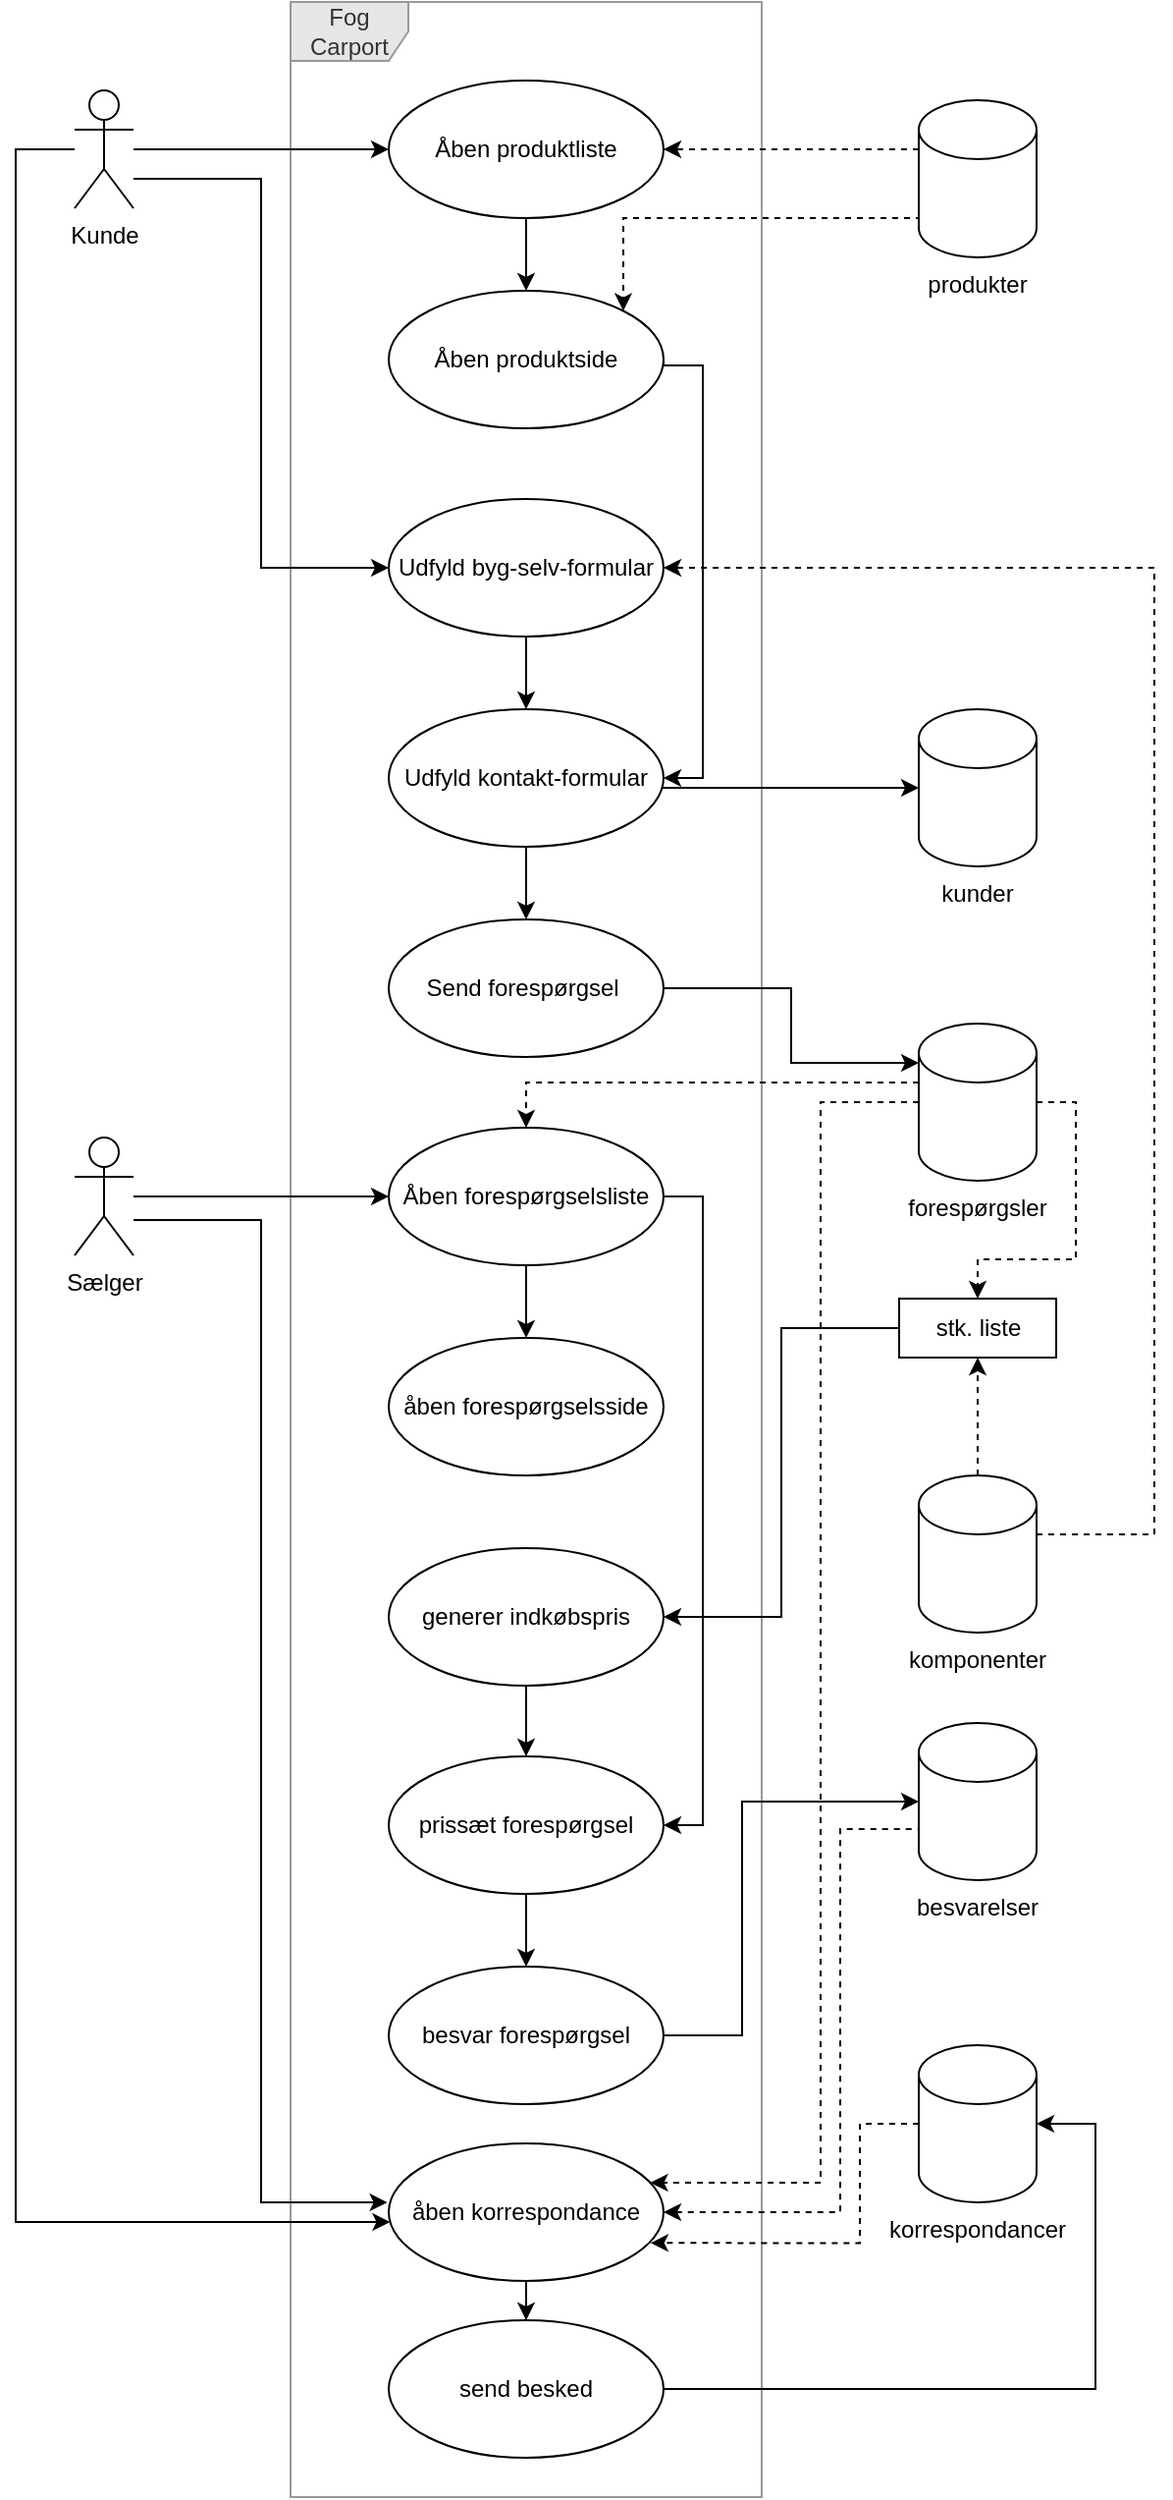 <mxfile version="14.6.9" type="github">
  <diagram id="wZZTaFHOi4w8uRhWg7vS" name="Page-1">
    <mxGraphModel dx="1021" dy="507" grid="1" gridSize="10" guides="1" tooltips="1" connect="1" arrows="1" fold="1" page="1" pageScale="1" pageWidth="827" pageHeight="1169" math="0" shadow="0">
      <root>
        <mxCell id="0" />
        <mxCell id="1" parent="0" />
        <mxCell id="F2Fw5TR-QIczD_EfWVpS-1" value="&lt;span style=&quot;text-align: left&quot;&gt;Fog Carport&lt;/span&gt;" style="shape=umlFrame;whiteSpace=wrap;html=1;fontColor=#333333;fillColor=#E6E6E6;strokeColor=#999999;" vertex="1" parent="1">
          <mxGeometry x="240" y="40" width="240" height="1270" as="geometry" />
        </mxCell>
        <mxCell id="F2Fw5TR-QIczD_EfWVpS-2" style="edgeStyle=orthogonalEdgeStyle;rounded=0;orthogonalLoop=1;jettySize=auto;html=1;" edge="1" parent="1" source="F2Fw5TR-QIczD_EfWVpS-3" target="F2Fw5TR-QIczD_EfWVpS-9">
          <mxGeometry relative="1" as="geometry" />
        </mxCell>
        <mxCell id="F2Fw5TR-QIczD_EfWVpS-3" value="Åben produktliste" style="ellipse;whiteSpace=wrap;html=1;" vertex="1" parent="1">
          <mxGeometry x="290" y="80" width="140" height="70" as="geometry" />
        </mxCell>
        <mxCell id="F2Fw5TR-QIczD_EfWVpS-4" style="edgeStyle=orthogonalEdgeStyle;rounded=0;orthogonalLoop=1;jettySize=auto;html=1;" edge="1" parent="1" source="F2Fw5TR-QIczD_EfWVpS-7" target="F2Fw5TR-QIczD_EfWVpS-3">
          <mxGeometry relative="1" as="geometry" />
        </mxCell>
        <mxCell id="F2Fw5TR-QIczD_EfWVpS-5" style="edgeStyle=orthogonalEdgeStyle;rounded=0;orthogonalLoop=1;jettySize=auto;html=1;entryX=0;entryY=0.5;entryDx=0;entryDy=0;" edge="1" parent="1" source="F2Fw5TR-QIczD_EfWVpS-7" target="F2Fw5TR-QIczD_EfWVpS-11">
          <mxGeometry relative="1" as="geometry">
            <Array as="points">
              <mxPoint x="225" y="130" />
              <mxPoint x="225" y="328" />
            </Array>
          </mxGeometry>
        </mxCell>
        <mxCell id="F2Fw5TR-QIczD_EfWVpS-6" style="edgeStyle=orthogonalEdgeStyle;rounded=0;orthogonalLoop=1;jettySize=auto;html=1;" edge="1" parent="1" source="F2Fw5TR-QIczD_EfWVpS-7" target="F2Fw5TR-QIczD_EfWVpS-55">
          <mxGeometry relative="1" as="geometry">
            <Array as="points">
              <mxPoint x="100" y="115" />
              <mxPoint x="100" y="1170" />
            </Array>
          </mxGeometry>
        </mxCell>
        <mxCell id="F2Fw5TR-QIczD_EfWVpS-7" value="Kunde" style="shape=umlActor;verticalLabelPosition=bottom;verticalAlign=top;html=1;" vertex="1" parent="1">
          <mxGeometry x="130" y="85" width="30" height="60" as="geometry" />
        </mxCell>
        <mxCell id="F2Fw5TR-QIczD_EfWVpS-8" style="edgeStyle=orthogonalEdgeStyle;rounded=0;orthogonalLoop=1;jettySize=auto;html=1;entryX=1;entryY=0.5;entryDx=0;entryDy=0;exitX=1;exitY=0.5;exitDx=0;exitDy=0;" edge="1" parent="1" source="F2Fw5TR-QIczD_EfWVpS-9" target="F2Fw5TR-QIczD_EfWVpS-14">
          <mxGeometry relative="1" as="geometry">
            <Array as="points">
              <mxPoint x="430" y="225" />
              <mxPoint x="450" y="225" />
              <mxPoint x="450" y="435" />
            </Array>
          </mxGeometry>
        </mxCell>
        <mxCell id="F2Fw5TR-QIczD_EfWVpS-9" value="Åben produktside" style="ellipse;whiteSpace=wrap;html=1;" vertex="1" parent="1">
          <mxGeometry x="290" y="187" width="140" height="70" as="geometry" />
        </mxCell>
        <mxCell id="F2Fw5TR-QIczD_EfWVpS-10" style="edgeStyle=orthogonalEdgeStyle;rounded=0;orthogonalLoop=1;jettySize=auto;html=1;" edge="1" parent="1" source="F2Fw5TR-QIczD_EfWVpS-11" target="F2Fw5TR-QIczD_EfWVpS-14">
          <mxGeometry relative="1" as="geometry" />
        </mxCell>
        <mxCell id="F2Fw5TR-QIczD_EfWVpS-11" value="Udfyld byg-selv-formular" style="ellipse;whiteSpace=wrap;html=1;" vertex="1" parent="1">
          <mxGeometry x="290" y="293" width="140" height="70" as="geometry" />
        </mxCell>
        <mxCell id="F2Fw5TR-QIczD_EfWVpS-12" style="edgeStyle=orthogonalEdgeStyle;rounded=0;orthogonalLoop=1;jettySize=auto;html=1;" edge="1" parent="1" source="F2Fw5TR-QIczD_EfWVpS-14" target="F2Fw5TR-QIczD_EfWVpS-16">
          <mxGeometry relative="1" as="geometry" />
        </mxCell>
        <mxCell id="F2Fw5TR-QIczD_EfWVpS-13" style="edgeStyle=orthogonalEdgeStyle;rounded=0;orthogonalLoop=1;jettySize=auto;html=1;" edge="1" parent="1" source="F2Fw5TR-QIczD_EfWVpS-14" target="F2Fw5TR-QIczD_EfWVpS-37">
          <mxGeometry relative="1" as="geometry">
            <Array as="points">
              <mxPoint x="460" y="440" />
              <mxPoint x="460" y="440" />
            </Array>
          </mxGeometry>
        </mxCell>
        <mxCell id="F2Fw5TR-QIczD_EfWVpS-14" value="Udfyld kontakt-formular" style="ellipse;whiteSpace=wrap;html=1;" vertex="1" parent="1">
          <mxGeometry x="290" y="400" width="140" height="70" as="geometry" />
        </mxCell>
        <mxCell id="F2Fw5TR-QIczD_EfWVpS-15" style="edgeStyle=orthogonalEdgeStyle;rounded=0;orthogonalLoop=1;jettySize=auto;html=1;" edge="1" parent="1" source="F2Fw5TR-QIczD_EfWVpS-16" target="F2Fw5TR-QIczD_EfWVpS-34">
          <mxGeometry relative="1" as="geometry">
            <Array as="points">
              <mxPoint x="495" y="542" />
              <mxPoint x="495" y="580" />
            </Array>
          </mxGeometry>
        </mxCell>
        <mxCell id="F2Fw5TR-QIczD_EfWVpS-16" value="Send forespørgsel&amp;nbsp;" style="ellipse;whiteSpace=wrap;html=1;" vertex="1" parent="1">
          <mxGeometry x="290" y="507" width="140" height="70" as="geometry" />
        </mxCell>
        <mxCell id="F2Fw5TR-QIczD_EfWVpS-17" style="edgeStyle=orthogonalEdgeStyle;rounded=0;orthogonalLoop=1;jettySize=auto;html=1;" edge="1" parent="1" source="F2Fw5TR-QIczD_EfWVpS-19" target="F2Fw5TR-QIczD_EfWVpS-23">
          <mxGeometry relative="1" as="geometry" />
        </mxCell>
        <mxCell id="F2Fw5TR-QIczD_EfWVpS-18" style="edgeStyle=orthogonalEdgeStyle;rounded=0;orthogonalLoop=1;jettySize=auto;html=1;entryX=1;entryY=0.5;entryDx=0;entryDy=0;" edge="1" parent="1" source="F2Fw5TR-QIczD_EfWVpS-19" target="F2Fw5TR-QIczD_EfWVpS-27">
          <mxGeometry relative="1" as="geometry">
            <Array as="points">
              <mxPoint x="450" y="648" />
              <mxPoint x="450" y="968" />
            </Array>
          </mxGeometry>
        </mxCell>
        <mxCell id="F2Fw5TR-QIczD_EfWVpS-19" value="Åben forespørgselsliste" style="ellipse;whiteSpace=wrap;html=1;" vertex="1" parent="1">
          <mxGeometry x="290" y="613" width="140" height="70" as="geometry" />
        </mxCell>
        <mxCell id="F2Fw5TR-QIczD_EfWVpS-20" style="edgeStyle=orthogonalEdgeStyle;rounded=0;orthogonalLoop=1;jettySize=auto;html=1;" edge="1" parent="1" source="F2Fw5TR-QIczD_EfWVpS-22" target="F2Fw5TR-QIczD_EfWVpS-19">
          <mxGeometry relative="1" as="geometry" />
        </mxCell>
        <mxCell id="F2Fw5TR-QIczD_EfWVpS-21" style="edgeStyle=orthogonalEdgeStyle;rounded=0;orthogonalLoop=1;jettySize=auto;html=1;entryX=-0.005;entryY=0.417;entryDx=0;entryDy=0;entryPerimeter=0;" edge="1" parent="1" source="F2Fw5TR-QIczD_EfWVpS-22" target="F2Fw5TR-QIczD_EfWVpS-55">
          <mxGeometry relative="1" as="geometry">
            <Array as="points">
              <mxPoint x="225" y="660" />
              <mxPoint x="225" y="1160" />
              <mxPoint x="289" y="1160" />
            </Array>
          </mxGeometry>
        </mxCell>
        <mxCell id="F2Fw5TR-QIczD_EfWVpS-22" value="Sælger" style="shape=umlActor;verticalLabelPosition=bottom;verticalAlign=top;html=1;" vertex="1" parent="1">
          <mxGeometry x="130" y="618" width="30" height="60" as="geometry" />
        </mxCell>
        <mxCell id="F2Fw5TR-QIczD_EfWVpS-23" value="åben forespørgselsside" style="ellipse;whiteSpace=wrap;html=1;" vertex="1" parent="1">
          <mxGeometry x="290" y="720" width="140" height="70" as="geometry" />
        </mxCell>
        <mxCell id="F2Fw5TR-QIczD_EfWVpS-24" style="edgeStyle=orthogonalEdgeStyle;rounded=0;orthogonalLoop=1;jettySize=auto;html=1;entryX=0.5;entryY=0;entryDx=0;entryDy=0;" edge="1" parent="1" source="F2Fw5TR-QIczD_EfWVpS-25" target="F2Fw5TR-QIczD_EfWVpS-27">
          <mxGeometry relative="1" as="geometry" />
        </mxCell>
        <mxCell id="F2Fw5TR-QIczD_EfWVpS-25" value="generer indkøbspris" style="ellipse;whiteSpace=wrap;html=1;" vertex="1" parent="1">
          <mxGeometry x="290" y="827" width="140" height="70" as="geometry" />
        </mxCell>
        <mxCell id="F2Fw5TR-QIczD_EfWVpS-26" style="edgeStyle=orthogonalEdgeStyle;rounded=0;orthogonalLoop=1;jettySize=auto;html=1;" edge="1" parent="1" source="F2Fw5TR-QIczD_EfWVpS-27" target="F2Fw5TR-QIczD_EfWVpS-29">
          <mxGeometry relative="1" as="geometry" />
        </mxCell>
        <mxCell id="F2Fw5TR-QIczD_EfWVpS-27" value="prissæt forespørgsel" style="ellipse;whiteSpace=wrap;html=1;" vertex="1" parent="1">
          <mxGeometry x="290" y="933" width="140" height="70" as="geometry" />
        </mxCell>
        <mxCell id="F2Fw5TR-QIczD_EfWVpS-28" style="edgeStyle=orthogonalEdgeStyle;rounded=0;orthogonalLoop=1;jettySize=auto;html=1;entryX=0;entryY=0.5;entryDx=0;entryDy=0;entryPerimeter=0;" edge="1" parent="1" source="F2Fw5TR-QIczD_EfWVpS-29" target="F2Fw5TR-QIczD_EfWVpS-51">
          <mxGeometry relative="1" as="geometry">
            <Array as="points">
              <mxPoint x="470" y="1075" />
              <mxPoint x="470" y="956" />
            </Array>
          </mxGeometry>
        </mxCell>
        <mxCell id="F2Fw5TR-QIczD_EfWVpS-29" value="besvar forespørgsel" style="ellipse;whiteSpace=wrap;html=1;" vertex="1" parent="1">
          <mxGeometry x="290" y="1040" width="140" height="70" as="geometry" />
        </mxCell>
        <mxCell id="F2Fw5TR-QIczD_EfWVpS-30" value="" style="group" vertex="1" connectable="0" parent="1">
          <mxGeometry x="560" y="790" width="60" height="104" as="geometry" />
        </mxCell>
        <mxCell id="F2Fw5TR-QIczD_EfWVpS-31" value="" style="shape=cylinder3;whiteSpace=wrap;html=1;boundedLbl=1;backgroundOutline=1;size=15;" vertex="1" parent="F2Fw5TR-QIczD_EfWVpS-30">
          <mxGeometry width="60" height="80" as="geometry" />
        </mxCell>
        <mxCell id="F2Fw5TR-QIczD_EfWVpS-32" value="komponenter" style="text;html=1;strokeColor=none;fillColor=none;align=center;verticalAlign=middle;whiteSpace=wrap;rounded=0;" vertex="1" parent="F2Fw5TR-QIczD_EfWVpS-30">
          <mxGeometry x="10" y="84" width="40" height="20" as="geometry" />
        </mxCell>
        <mxCell id="F2Fw5TR-QIczD_EfWVpS-33" value="" style="group" vertex="1" connectable="0" parent="1">
          <mxGeometry x="560" y="560" width="60" height="104" as="geometry" />
        </mxCell>
        <mxCell id="F2Fw5TR-QIczD_EfWVpS-34" value="" style="shape=cylinder3;whiteSpace=wrap;html=1;boundedLbl=1;backgroundOutline=1;size=15;" vertex="1" parent="F2Fw5TR-QIczD_EfWVpS-33">
          <mxGeometry width="60" height="80" as="geometry" />
        </mxCell>
        <mxCell id="F2Fw5TR-QIczD_EfWVpS-35" value="forespørgsler" style="text;html=1;strokeColor=none;fillColor=none;align=center;verticalAlign=middle;whiteSpace=wrap;rounded=0;" vertex="1" parent="F2Fw5TR-QIczD_EfWVpS-33">
          <mxGeometry x="10" y="84" width="40" height="20" as="geometry" />
        </mxCell>
        <mxCell id="F2Fw5TR-QIczD_EfWVpS-36" value="" style="group" vertex="1" connectable="0" parent="1">
          <mxGeometry x="560" y="400" width="60" height="104" as="geometry" />
        </mxCell>
        <mxCell id="F2Fw5TR-QIczD_EfWVpS-37" value="" style="shape=cylinder3;whiteSpace=wrap;html=1;boundedLbl=1;backgroundOutline=1;size=15;" vertex="1" parent="F2Fw5TR-QIczD_EfWVpS-36">
          <mxGeometry width="60" height="80" as="geometry" />
        </mxCell>
        <mxCell id="F2Fw5TR-QIczD_EfWVpS-38" value="kunder" style="text;html=1;strokeColor=none;fillColor=none;align=center;verticalAlign=middle;whiteSpace=wrap;rounded=0;" vertex="1" parent="F2Fw5TR-QIczD_EfWVpS-36">
          <mxGeometry x="10" y="84" width="40" height="20" as="geometry" />
        </mxCell>
        <mxCell id="F2Fw5TR-QIczD_EfWVpS-39" style="edgeStyle=orthogonalEdgeStyle;rounded=0;orthogonalLoop=1;jettySize=auto;html=1;entryX=0.5;entryY=0;entryDx=0;entryDy=0;dashed=1;" edge="1" parent="1" source="F2Fw5TR-QIczD_EfWVpS-34" target="F2Fw5TR-QIczD_EfWVpS-19">
          <mxGeometry relative="1" as="geometry">
            <Array as="points">
              <mxPoint x="360" y="590" />
            </Array>
          </mxGeometry>
        </mxCell>
        <mxCell id="F2Fw5TR-QIczD_EfWVpS-40" style="edgeStyle=orthogonalEdgeStyle;rounded=0;orthogonalLoop=1;jettySize=auto;html=1;entryX=1;entryY=0.5;entryDx=0;entryDy=0;" edge="1" parent="1" source="F2Fw5TR-QIczD_EfWVpS-41" target="F2Fw5TR-QIczD_EfWVpS-25">
          <mxGeometry relative="1" as="geometry" />
        </mxCell>
        <mxCell id="F2Fw5TR-QIczD_EfWVpS-41" value="stk. liste" style="html=1;" vertex="1" parent="1">
          <mxGeometry x="550" y="700" width="80" height="30" as="geometry" />
        </mxCell>
        <mxCell id="F2Fw5TR-QIczD_EfWVpS-42" style="edgeStyle=orthogonalEdgeStyle;rounded=0;orthogonalLoop=1;jettySize=auto;html=1;entryX=1;entryY=0.5;entryDx=0;entryDy=0;dashed=1;" edge="1" parent="1" source="F2Fw5TR-QIczD_EfWVpS-31" target="F2Fw5TR-QIczD_EfWVpS-11">
          <mxGeometry relative="1" as="geometry">
            <Array as="points">
              <mxPoint x="680" y="820" />
              <mxPoint x="680" y="328" />
            </Array>
          </mxGeometry>
        </mxCell>
        <mxCell id="F2Fw5TR-QIczD_EfWVpS-43" value="" style="group" vertex="1" connectable="0" parent="1">
          <mxGeometry x="560" y="90" width="60" height="104" as="geometry" />
        </mxCell>
        <mxCell id="F2Fw5TR-QIczD_EfWVpS-44" value="" style="shape=cylinder3;whiteSpace=wrap;html=1;boundedLbl=1;backgroundOutline=1;size=15;" vertex="1" parent="F2Fw5TR-QIczD_EfWVpS-43">
          <mxGeometry width="60" height="80" as="geometry" />
        </mxCell>
        <mxCell id="F2Fw5TR-QIczD_EfWVpS-45" value="produkter" style="text;html=1;strokeColor=none;fillColor=none;align=center;verticalAlign=middle;whiteSpace=wrap;rounded=0;" vertex="1" parent="F2Fw5TR-QIczD_EfWVpS-43">
          <mxGeometry x="10" y="84" width="40" height="20" as="geometry" />
        </mxCell>
        <mxCell id="F2Fw5TR-QIczD_EfWVpS-46" style="edgeStyle=orthogonalEdgeStyle;rounded=0;orthogonalLoop=1;jettySize=auto;html=1;entryX=1;entryY=0.5;entryDx=0;entryDy=0;dashed=1;" edge="1" parent="1" source="F2Fw5TR-QIczD_EfWVpS-44" target="F2Fw5TR-QIczD_EfWVpS-3">
          <mxGeometry relative="1" as="geometry">
            <Array as="points">
              <mxPoint x="530" y="115" />
              <mxPoint x="530" y="115" />
            </Array>
          </mxGeometry>
        </mxCell>
        <mxCell id="F2Fw5TR-QIczD_EfWVpS-47" style="edgeStyle=orthogonalEdgeStyle;rounded=0;orthogonalLoop=1;jettySize=auto;html=1;entryX=1;entryY=0;entryDx=0;entryDy=0;dashed=1;exitX=0;exitY=0;exitDx=0;exitDy=52.5;exitPerimeter=0;" edge="1" parent="1" source="F2Fw5TR-QIczD_EfWVpS-44" target="F2Fw5TR-QIczD_EfWVpS-9">
          <mxGeometry relative="1" as="geometry">
            <Array as="points">
              <mxPoint x="560" y="150" />
              <mxPoint x="410" y="150" />
            </Array>
          </mxGeometry>
        </mxCell>
        <mxCell id="F2Fw5TR-QIczD_EfWVpS-48" style="edgeStyle=orthogonalEdgeStyle;rounded=0;orthogonalLoop=1;jettySize=auto;html=1;dashed=1;" edge="1" parent="1" source="F2Fw5TR-QIczD_EfWVpS-31" target="F2Fw5TR-QIczD_EfWVpS-41">
          <mxGeometry relative="1" as="geometry" />
        </mxCell>
        <mxCell id="F2Fw5TR-QIczD_EfWVpS-49" style="edgeStyle=orthogonalEdgeStyle;rounded=0;orthogonalLoop=1;jettySize=auto;html=1;dashed=1;entryX=0.5;entryY=0;entryDx=0;entryDy=0;" edge="1" parent="1" source="F2Fw5TR-QIczD_EfWVpS-34" target="F2Fw5TR-QIczD_EfWVpS-41">
          <mxGeometry relative="1" as="geometry">
            <Array as="points">
              <mxPoint x="640" y="600" />
              <mxPoint x="640" y="680" />
              <mxPoint x="590" y="680" />
            </Array>
          </mxGeometry>
        </mxCell>
        <mxCell id="F2Fw5TR-QIczD_EfWVpS-50" value="" style="group" vertex="1" connectable="0" parent="1">
          <mxGeometry x="560" y="916" width="60" height="104" as="geometry" />
        </mxCell>
        <mxCell id="F2Fw5TR-QIczD_EfWVpS-51" value="" style="shape=cylinder3;whiteSpace=wrap;html=1;boundedLbl=1;backgroundOutline=1;size=15;" vertex="1" parent="F2Fw5TR-QIczD_EfWVpS-50">
          <mxGeometry width="60" height="80" as="geometry" />
        </mxCell>
        <mxCell id="F2Fw5TR-QIczD_EfWVpS-52" value="besvarelser" style="text;html=1;strokeColor=none;fillColor=none;align=center;verticalAlign=middle;whiteSpace=wrap;rounded=0;" vertex="1" parent="F2Fw5TR-QIczD_EfWVpS-50">
          <mxGeometry x="10" y="84" width="40" height="20" as="geometry" />
        </mxCell>
        <mxCell id="F2Fw5TR-QIczD_EfWVpS-53" style="edgeStyle=orthogonalEdgeStyle;rounded=0;orthogonalLoop=1;jettySize=auto;html=1;" edge="1" parent="1" source="F2Fw5TR-QIczD_EfWVpS-55" target="F2Fw5TR-QIczD_EfWVpS-57">
          <mxGeometry relative="1" as="geometry" />
        </mxCell>
        <mxCell id="F2Fw5TR-QIczD_EfWVpS-54" style="edgeStyle=orthogonalEdgeStyle;rounded=0;orthogonalLoop=1;jettySize=auto;html=1;startArrow=classic;startFill=1;endArrow=none;endFill=0;dashed=1;" edge="1" parent="1" source="F2Fw5TR-QIczD_EfWVpS-55" target="F2Fw5TR-QIczD_EfWVpS-51">
          <mxGeometry relative="1" as="geometry">
            <Array as="points">
              <mxPoint x="520" y="1165" />
              <mxPoint x="520" y="970" />
            </Array>
          </mxGeometry>
        </mxCell>
        <mxCell id="F2Fw5TR-QIczD_EfWVpS-55" value="åben korrespondance" style="ellipse;whiteSpace=wrap;html=1;" vertex="1" parent="1">
          <mxGeometry x="290" y="1130" width="140" height="70" as="geometry" />
        </mxCell>
        <mxCell id="F2Fw5TR-QIczD_EfWVpS-56" style="edgeStyle=orthogonalEdgeStyle;rounded=0;orthogonalLoop=1;jettySize=auto;html=1;entryX=1;entryY=0.5;entryDx=0;entryDy=0;entryPerimeter=0;startArrow=none;startFill=0;endArrow=classic;endFill=1;" edge="1" parent="1" source="F2Fw5TR-QIczD_EfWVpS-57" target="F2Fw5TR-QIczD_EfWVpS-60">
          <mxGeometry relative="1" as="geometry">
            <Array as="points">
              <mxPoint x="650" y="1255" />
              <mxPoint x="650" y="1120" />
            </Array>
          </mxGeometry>
        </mxCell>
        <mxCell id="F2Fw5TR-QIczD_EfWVpS-57" value="send besked" style="ellipse;whiteSpace=wrap;html=1;" vertex="1" parent="1">
          <mxGeometry x="290" y="1220" width="140" height="70" as="geometry" />
        </mxCell>
        <mxCell id="F2Fw5TR-QIczD_EfWVpS-58" style="edgeStyle=orthogonalEdgeStyle;rounded=0;orthogonalLoop=1;jettySize=auto;html=1;dashed=1;startArrow=none;startFill=0;endArrow=classic;endFill=1;" edge="1" parent="1" source="F2Fw5TR-QIczD_EfWVpS-34" target="F2Fw5TR-QIczD_EfWVpS-55">
          <mxGeometry relative="1" as="geometry">
            <Array as="points">
              <mxPoint x="510" y="600" />
              <mxPoint x="510" y="1150" />
            </Array>
          </mxGeometry>
        </mxCell>
        <mxCell id="F2Fw5TR-QIczD_EfWVpS-59" value="" style="group" vertex="1" connectable="0" parent="1">
          <mxGeometry x="560" y="1080" width="60" height="104" as="geometry" />
        </mxCell>
        <mxCell id="F2Fw5TR-QIczD_EfWVpS-60" value="" style="shape=cylinder3;whiteSpace=wrap;html=1;boundedLbl=1;backgroundOutline=1;size=15;" vertex="1" parent="F2Fw5TR-QIczD_EfWVpS-59">
          <mxGeometry width="60" height="80" as="geometry" />
        </mxCell>
        <mxCell id="F2Fw5TR-QIczD_EfWVpS-61" value="korrespondancer" style="text;html=1;strokeColor=none;fillColor=none;align=center;verticalAlign=middle;whiteSpace=wrap;rounded=0;" vertex="1" parent="F2Fw5TR-QIczD_EfWVpS-59">
          <mxGeometry x="10" y="84" width="40" height="20" as="geometry" />
        </mxCell>
        <mxCell id="F2Fw5TR-QIczD_EfWVpS-62" style="edgeStyle=orthogonalEdgeStyle;rounded=0;orthogonalLoop=1;jettySize=auto;html=1;entryX=0.953;entryY=0.724;entryDx=0;entryDy=0;entryPerimeter=0;dashed=1;startArrow=none;startFill=0;endArrow=classic;endFill=1;" edge="1" parent="1" source="F2Fw5TR-QIczD_EfWVpS-60" target="F2Fw5TR-QIczD_EfWVpS-55">
          <mxGeometry relative="1" as="geometry">
            <Array as="points">
              <mxPoint x="530" y="1120" />
              <mxPoint x="530" y="1181" />
            </Array>
          </mxGeometry>
        </mxCell>
      </root>
    </mxGraphModel>
  </diagram>
</mxfile>
